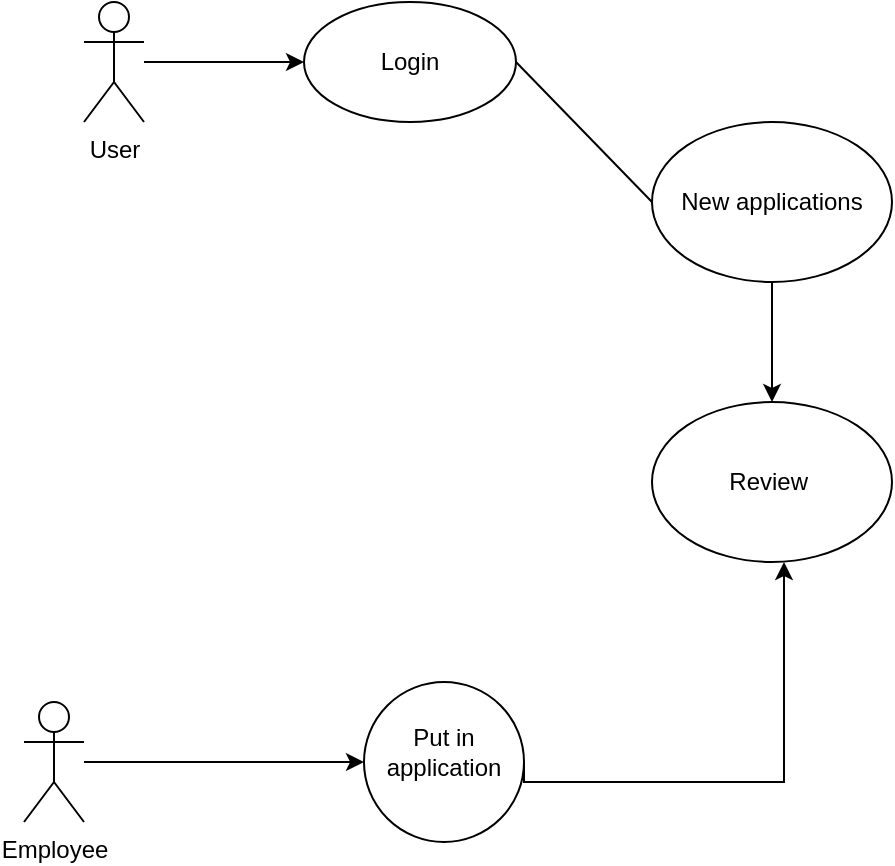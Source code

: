 <mxfile version="20.8.16" type="github">
  <diagram name="Page-1" id="mNqvxlGTCGzZ_leFHZBI">
    <mxGraphModel dx="523" dy="864" grid="1" gridSize="10" guides="1" tooltips="1" connect="1" arrows="1" fold="1" page="1" pageScale="1" pageWidth="827" pageHeight="1169" math="0" shadow="0">
      <root>
        <mxCell id="0" />
        <mxCell id="1" parent="0" />
        <mxCell id="TD7qrLAO3I5ov_cmUv0_-3" style="edgeStyle=orthogonalEdgeStyle;rounded=0;orthogonalLoop=1;jettySize=auto;html=1;entryX=0;entryY=0.5;entryDx=0;entryDy=0;" edge="1" parent="1" source="TD7qrLAO3I5ov_cmUv0_-1" target="TD7qrLAO3I5ov_cmUv0_-2">
          <mxGeometry relative="1" as="geometry" />
        </mxCell>
        <mxCell id="TD7qrLAO3I5ov_cmUv0_-1" value="User" style="shape=umlActor;verticalLabelPosition=bottom;verticalAlign=top;html=1;outlineConnect=0;" vertex="1" parent="1">
          <mxGeometry x="130" y="90" width="30" height="60" as="geometry" />
        </mxCell>
        <mxCell id="TD7qrLAO3I5ov_cmUv0_-2" value="Login" style="ellipse;whiteSpace=wrap;html=1;" vertex="1" parent="1">
          <mxGeometry x="240" y="90" width="106" height="60" as="geometry" />
        </mxCell>
        <mxCell id="TD7qrLAO3I5ov_cmUv0_-9" style="edgeStyle=orthogonalEdgeStyle;rounded=0;orthogonalLoop=1;jettySize=auto;html=1;exitX=0.5;exitY=1;exitDx=0;exitDy=0;entryX=0.5;entryY=0;entryDx=0;entryDy=0;" edge="1" parent="1" source="TD7qrLAO3I5ov_cmUv0_-6" target="TD7qrLAO3I5ov_cmUv0_-8">
          <mxGeometry relative="1" as="geometry" />
        </mxCell>
        <mxCell id="TD7qrLAO3I5ov_cmUv0_-6" value="New applications" style="ellipse;whiteSpace=wrap;html=1;fillColor=none;" vertex="1" parent="1">
          <mxGeometry x="414" y="150" width="120" height="80" as="geometry" />
        </mxCell>
        <mxCell id="TD7qrLAO3I5ov_cmUv0_-7" value="" style="endArrow=none;html=1;rounded=0;exitX=1;exitY=0.5;exitDx=0;exitDy=0;entryX=0;entryY=0.5;entryDx=0;entryDy=0;" edge="1" parent="1" source="TD7qrLAO3I5ov_cmUv0_-2" target="TD7qrLAO3I5ov_cmUv0_-6">
          <mxGeometry width="50" height="50" relative="1" as="geometry">
            <mxPoint x="260" y="230" as="sourcePoint" />
            <mxPoint x="310" y="180" as="targetPoint" />
          </mxGeometry>
        </mxCell>
        <mxCell id="TD7qrLAO3I5ov_cmUv0_-8" value="Review&amp;nbsp;" style="ellipse;whiteSpace=wrap;html=1;fillColor=none;" vertex="1" parent="1">
          <mxGeometry x="414" y="290" width="120" height="80" as="geometry" />
        </mxCell>
        <mxCell id="TD7qrLAO3I5ov_cmUv0_-16" value="" style="edgeStyle=orthogonalEdgeStyle;rounded=0;orthogonalLoop=1;jettySize=auto;html=1;" edge="1" parent="1" source="TD7qrLAO3I5ov_cmUv0_-12" target="TD7qrLAO3I5ov_cmUv0_-15">
          <mxGeometry relative="1" as="geometry" />
        </mxCell>
        <mxCell id="TD7qrLAO3I5ov_cmUv0_-12" value="Employee" style="shape=umlActor;verticalLabelPosition=bottom;verticalAlign=top;html=1;outlineConnect=0;fillColor=none;" vertex="1" parent="1">
          <mxGeometry x="100" y="440" width="30" height="60" as="geometry" />
        </mxCell>
        <mxCell id="TD7qrLAO3I5ov_cmUv0_-17" style="edgeStyle=orthogonalEdgeStyle;rounded=0;orthogonalLoop=1;jettySize=auto;html=1;exitX=1;exitY=0.5;exitDx=0;exitDy=0;" edge="1" parent="1" source="TD7qrLAO3I5ov_cmUv0_-15">
          <mxGeometry relative="1" as="geometry">
            <mxPoint x="480" y="370" as="targetPoint" />
            <Array as="points">
              <mxPoint x="480" y="480" />
              <mxPoint x="480" y="370" />
            </Array>
          </mxGeometry>
        </mxCell>
        <mxCell id="TD7qrLAO3I5ov_cmUv0_-15" value="&lt;br&gt;Put in application" style="ellipse;whiteSpace=wrap;html=1;verticalAlign=top;fillColor=none;" vertex="1" parent="1">
          <mxGeometry x="270" y="430" width="80" height="80" as="geometry" />
        </mxCell>
      </root>
    </mxGraphModel>
  </diagram>
</mxfile>
